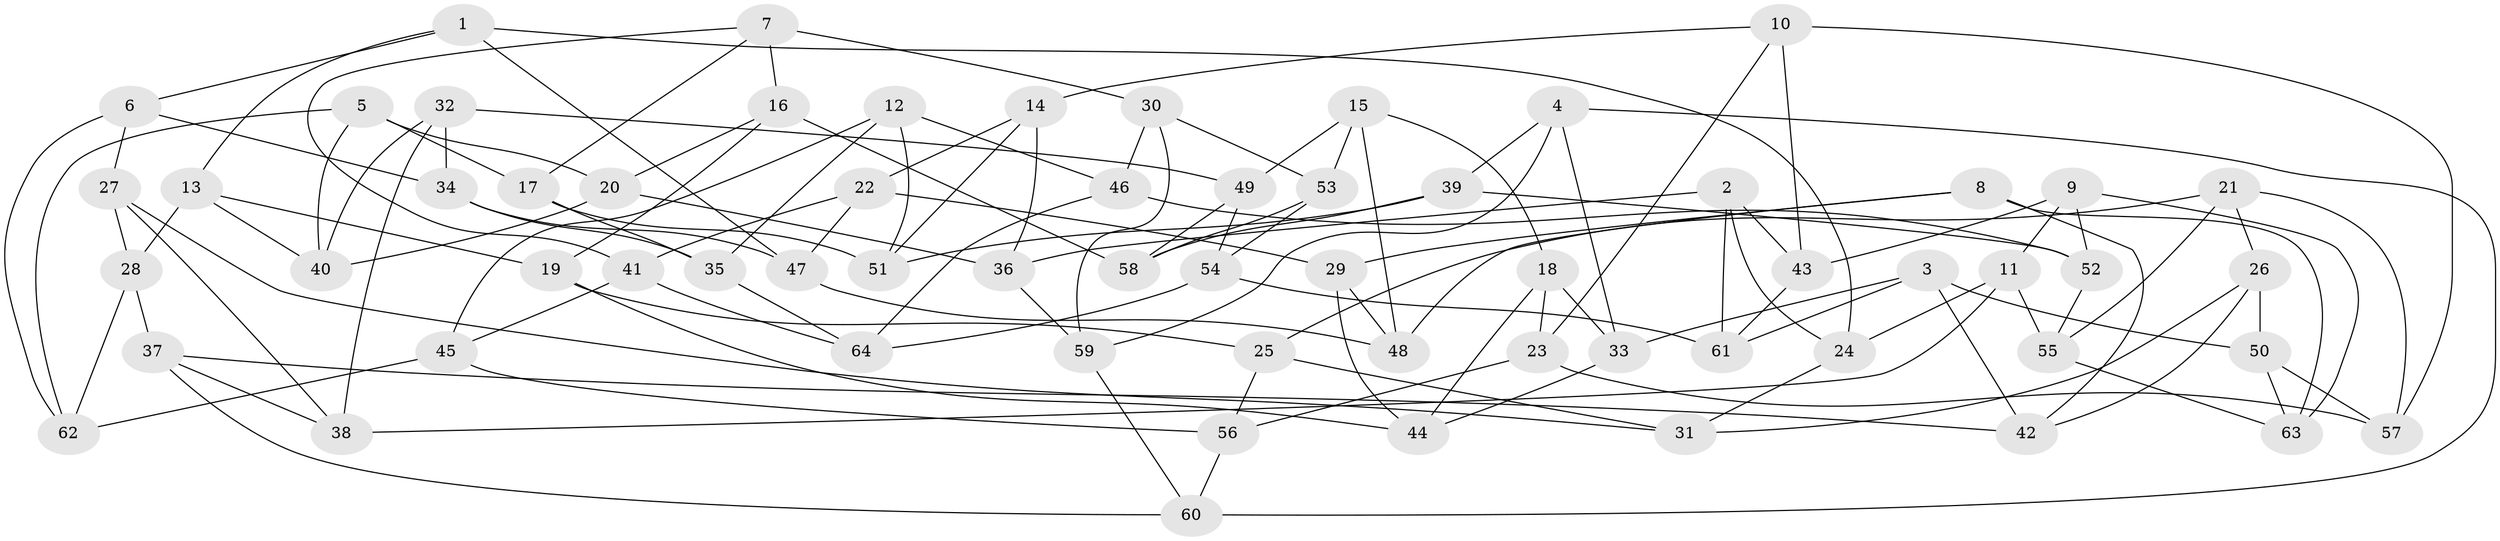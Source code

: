 // Generated by graph-tools (version 1.1) at 2025/03/03/09/25 03:03:03]
// undirected, 64 vertices, 128 edges
graph export_dot {
graph [start="1"]
  node [color=gray90,style=filled];
  1;
  2;
  3;
  4;
  5;
  6;
  7;
  8;
  9;
  10;
  11;
  12;
  13;
  14;
  15;
  16;
  17;
  18;
  19;
  20;
  21;
  22;
  23;
  24;
  25;
  26;
  27;
  28;
  29;
  30;
  31;
  32;
  33;
  34;
  35;
  36;
  37;
  38;
  39;
  40;
  41;
  42;
  43;
  44;
  45;
  46;
  47;
  48;
  49;
  50;
  51;
  52;
  53;
  54;
  55;
  56;
  57;
  58;
  59;
  60;
  61;
  62;
  63;
  64;
  1 -- 47;
  1 -- 24;
  1 -- 6;
  1 -- 13;
  2 -- 24;
  2 -- 61;
  2 -- 36;
  2 -- 43;
  3 -- 42;
  3 -- 33;
  3 -- 50;
  3 -- 61;
  4 -- 39;
  4 -- 33;
  4 -- 60;
  4 -- 59;
  5 -- 20;
  5 -- 17;
  5 -- 62;
  5 -- 40;
  6 -- 34;
  6 -- 27;
  6 -- 62;
  7 -- 30;
  7 -- 41;
  7 -- 17;
  7 -- 16;
  8 -- 42;
  8 -- 29;
  8 -- 63;
  8 -- 48;
  9 -- 43;
  9 -- 63;
  9 -- 11;
  9 -- 52;
  10 -- 23;
  10 -- 14;
  10 -- 57;
  10 -- 43;
  11 -- 55;
  11 -- 38;
  11 -- 24;
  12 -- 51;
  12 -- 45;
  12 -- 46;
  12 -- 35;
  13 -- 40;
  13 -- 19;
  13 -- 28;
  14 -- 51;
  14 -- 22;
  14 -- 36;
  15 -- 48;
  15 -- 53;
  15 -- 18;
  15 -- 49;
  16 -- 58;
  16 -- 19;
  16 -- 20;
  17 -- 35;
  17 -- 51;
  18 -- 33;
  18 -- 44;
  18 -- 23;
  19 -- 44;
  19 -- 25;
  20 -- 36;
  20 -- 40;
  21 -- 25;
  21 -- 55;
  21 -- 57;
  21 -- 26;
  22 -- 47;
  22 -- 41;
  22 -- 29;
  23 -- 57;
  23 -- 56;
  24 -- 31;
  25 -- 56;
  25 -- 31;
  26 -- 42;
  26 -- 50;
  26 -- 31;
  27 -- 28;
  27 -- 38;
  27 -- 31;
  28 -- 62;
  28 -- 37;
  29 -- 44;
  29 -- 48;
  30 -- 46;
  30 -- 59;
  30 -- 53;
  32 -- 40;
  32 -- 34;
  32 -- 49;
  32 -- 38;
  33 -- 44;
  34 -- 47;
  34 -- 35;
  35 -- 64;
  36 -- 59;
  37 -- 42;
  37 -- 60;
  37 -- 38;
  39 -- 58;
  39 -- 51;
  39 -- 52;
  41 -- 45;
  41 -- 64;
  43 -- 61;
  45 -- 56;
  45 -- 62;
  46 -- 52;
  46 -- 64;
  47 -- 48;
  49 -- 54;
  49 -- 58;
  50 -- 57;
  50 -- 63;
  52 -- 55;
  53 -- 54;
  53 -- 58;
  54 -- 61;
  54 -- 64;
  55 -- 63;
  56 -- 60;
  59 -- 60;
}
